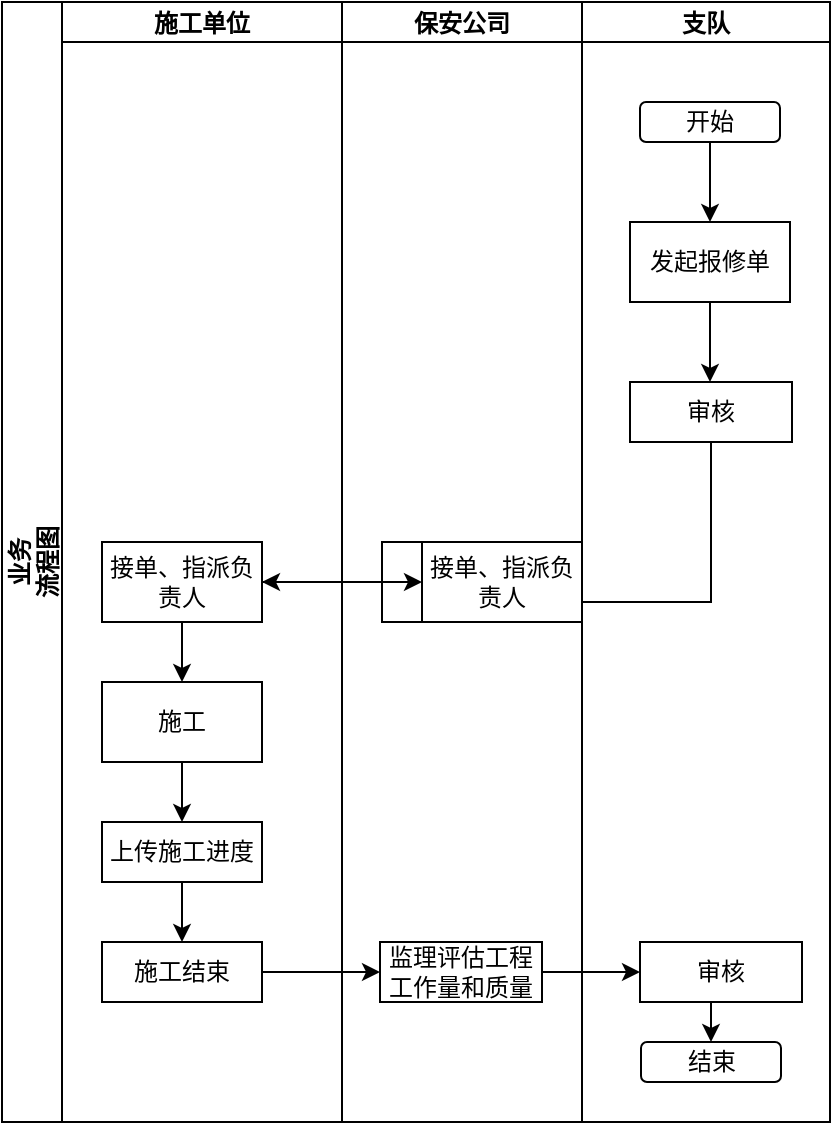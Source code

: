 <mxfile version="21.1.4" type="github">
  <diagram name="第 1 页" id="1-NrpkV6FgpOHMMqy2pU">
    <mxGraphModel dx="2074" dy="1163" grid="1" gridSize="10" guides="1" tooltips="1" connect="1" arrows="1" fold="1" page="1" pageScale="1" pageWidth="827" pageHeight="1169" math="0" shadow="0">
      <root>
        <mxCell id="0" />
        <mxCell id="1" parent="0" />
        <mxCell id="qtXOKEnL0lzx3GWqz_FI-1" value="业务&#xa;流程图" style="swimlane;childLayout=stackLayout;resizeParent=1;resizeParentMax=0;startSize=30;horizontal=0;horizontalStack=1;" parent="1" vertex="1">
          <mxGeometry x="100" y="230" width="414" height="560" as="geometry">
            <mxRectangle x="110" y="230" width="40" height="60" as="alternateBounds" />
          </mxGeometry>
        </mxCell>
        <mxCell id="qtXOKEnL0lzx3GWqz_FI-26" style="edgeStyle=orthogonalEdgeStyle;rounded=0;orthogonalLoop=1;jettySize=auto;html=1;entryX=1;entryY=0.5;entryDx=0;entryDy=0;" parent="qtXOKEnL0lzx3GWqz_FI-1" source="qtXOKEnL0lzx3GWqz_FI-18" target="qtXOKEnL0lzx3GWqz_FI-19" edge="1">
          <mxGeometry relative="1" as="geometry" />
        </mxCell>
        <mxCell id="xyz3goCACFwhmuz9hvEH-7" style="edgeStyle=orthogonalEdgeStyle;rounded=0;orthogonalLoop=1;jettySize=auto;html=1;exitX=0.5;exitY=1;exitDx=0;exitDy=0;entryX=1;entryY=0.75;entryDx=0;entryDy=0;" parent="qtXOKEnL0lzx3GWqz_FI-1" source="Z9ltKsfPP9O1XDe6ewwA-6" target="qtXOKEnL0lzx3GWqz_FI-18" edge="1">
          <mxGeometry relative="1" as="geometry">
            <mxPoint x="271" y="385" as="targetPoint" />
            <Array as="points">
              <mxPoint x="355" y="300" />
            </Array>
          </mxGeometry>
        </mxCell>
        <mxCell id="VCQyi7zgxXKmvEbAi2gr-6" style="edgeStyle=orthogonalEdgeStyle;rounded=0;orthogonalLoop=1;jettySize=auto;html=1;" parent="qtXOKEnL0lzx3GWqz_FI-1" source="VCQyi7zgxXKmvEbAi2gr-1" target="VCQyi7zgxXKmvEbAi2gr-3" edge="1">
          <mxGeometry relative="1" as="geometry" />
        </mxCell>
        <mxCell id="VCQyi7zgxXKmvEbAi2gr-7" style="edgeStyle=orthogonalEdgeStyle;rounded=0;orthogonalLoop=1;jettySize=auto;html=1;entryX=0;entryY=0.5;entryDx=0;entryDy=0;" parent="qtXOKEnL0lzx3GWqz_FI-1" source="VCQyi7zgxXKmvEbAi2gr-3" target="VCQyi7zgxXKmvEbAi2gr-4" edge="1">
          <mxGeometry relative="1" as="geometry" />
        </mxCell>
        <mxCell id="qtXOKEnL0lzx3GWqz_FI-2" value="施工单位" style="swimlane;startSize=20;" parent="qtXOKEnL0lzx3GWqz_FI-1" vertex="1">
          <mxGeometry x="30" width="140" height="560" as="geometry" />
        </mxCell>
        <mxCell id="qtXOKEnL0lzx3GWqz_FI-27" style="edgeStyle=orthogonalEdgeStyle;rounded=0;orthogonalLoop=1;jettySize=auto;html=1;exitX=0.5;exitY=1;exitDx=0;exitDy=0;entryX=0.5;entryY=0;entryDx=0;entryDy=0;" parent="qtXOKEnL0lzx3GWqz_FI-2" source="qtXOKEnL0lzx3GWqz_FI-19" target="qtXOKEnL0lzx3GWqz_FI-20" edge="1">
          <mxGeometry relative="1" as="geometry" />
        </mxCell>
        <mxCell id="qtXOKEnL0lzx3GWqz_FI-19" value="接单、指派负责人" style="rounded=0;whiteSpace=wrap;html=1;" parent="qtXOKEnL0lzx3GWqz_FI-2" vertex="1">
          <mxGeometry x="20" y="270" width="80" height="40" as="geometry" />
        </mxCell>
        <mxCell id="qtXOKEnL0lzx3GWqz_FI-28" style="edgeStyle=orthogonalEdgeStyle;rounded=0;orthogonalLoop=1;jettySize=auto;html=1;exitX=0.5;exitY=1;exitDx=0;exitDy=0;entryX=0.5;entryY=0;entryDx=0;entryDy=0;" parent="qtXOKEnL0lzx3GWqz_FI-2" source="qtXOKEnL0lzx3GWqz_FI-20" target="qtXOKEnL0lzx3GWqz_FI-21" edge="1">
          <mxGeometry relative="1" as="geometry" />
        </mxCell>
        <mxCell id="qtXOKEnL0lzx3GWqz_FI-20" value="施工" style="rounded=0;whiteSpace=wrap;html=1;" parent="qtXOKEnL0lzx3GWqz_FI-2" vertex="1">
          <mxGeometry x="20" y="340" width="80" height="40" as="geometry" />
        </mxCell>
        <mxCell id="VCQyi7zgxXKmvEbAi2gr-2" value="" style="edgeStyle=orthogonalEdgeStyle;rounded=0;orthogonalLoop=1;jettySize=auto;html=1;" parent="qtXOKEnL0lzx3GWqz_FI-2" source="qtXOKEnL0lzx3GWqz_FI-21" target="VCQyi7zgxXKmvEbAi2gr-1" edge="1">
          <mxGeometry relative="1" as="geometry" />
        </mxCell>
        <mxCell id="qtXOKEnL0lzx3GWqz_FI-21" value="上传施工进度" style="rounded=0;whiteSpace=wrap;html=1;" parent="qtXOKEnL0lzx3GWqz_FI-2" vertex="1">
          <mxGeometry x="20" y="410" width="80" height="30" as="geometry" />
        </mxCell>
        <mxCell id="VCQyi7zgxXKmvEbAi2gr-1" value="施工结束" style="rounded=0;whiteSpace=wrap;html=1;" parent="qtXOKEnL0lzx3GWqz_FI-2" vertex="1">
          <mxGeometry x="20" y="470" width="80" height="30" as="geometry" />
        </mxCell>
        <mxCell id="qtXOKEnL0lzx3GWqz_FI-3" value="保安公司" style="swimlane;startSize=20;" parent="qtXOKEnL0lzx3GWqz_FI-1" vertex="1">
          <mxGeometry x="170" width="120" height="560" as="geometry" />
        </mxCell>
        <mxCell id="qtXOKEnL0lzx3GWqz_FI-18" value="派单" style="rounded=0;whiteSpace=wrap;html=1;" parent="qtXOKEnL0lzx3GWqz_FI-3" vertex="1">
          <mxGeometry x="20" y="270" width="80" height="40" as="geometry" />
        </mxCell>
        <mxCell id="VCQyi7zgxXKmvEbAi2gr-3" value="监理评估工程工作量和质量" style="rounded=0;whiteSpace=wrap;html=1;" parent="qtXOKEnL0lzx3GWqz_FI-3" vertex="1">
          <mxGeometry x="19" y="470" width="81" height="30" as="geometry" />
        </mxCell>
        <mxCell id="qtXOKEnL0lzx3GWqz_FI-4" value="支队" style="swimlane;startSize=20;" parent="qtXOKEnL0lzx3GWqz_FI-1" vertex="1">
          <mxGeometry x="290" width="124" height="560" as="geometry" />
        </mxCell>
        <mxCell id="qtXOKEnL0lzx3GWqz_FI-6" value="发起报修单" style="rounded=0;whiteSpace=wrap;html=1;" parent="qtXOKEnL0lzx3GWqz_FI-4" vertex="1">
          <mxGeometry x="24" y="110" width="80" height="40" as="geometry" />
        </mxCell>
        <mxCell id="qtXOKEnL0lzx3GWqz_FI-5" value="开始" style="rounded=1;whiteSpace=wrap;html=1;" parent="qtXOKEnL0lzx3GWqz_FI-4" vertex="1">
          <mxGeometry x="29" y="50" width="70" height="20" as="geometry" />
        </mxCell>
        <mxCell id="qtXOKEnL0lzx3GWqz_FI-7" style="edgeStyle=orthogonalEdgeStyle;rounded=0;orthogonalLoop=1;jettySize=auto;html=1;exitX=0.5;exitY=1;exitDx=0;exitDy=0;entryX=0.5;entryY=0;entryDx=0;entryDy=0;" parent="qtXOKEnL0lzx3GWqz_FI-4" source="qtXOKEnL0lzx3GWqz_FI-5" target="qtXOKEnL0lzx3GWqz_FI-6" edge="1">
          <mxGeometry relative="1" as="geometry" />
        </mxCell>
        <mxCell id="Z9ltKsfPP9O1XDe6ewwA-5" style="edgeStyle=orthogonalEdgeStyle;rounded=0;orthogonalLoop=1;jettySize=auto;html=1;exitX=0.5;exitY=1;exitDx=0;exitDy=0;entryX=0.5;entryY=0;entryDx=0;entryDy=0;" parent="qtXOKEnL0lzx3GWqz_FI-4" source="qtXOKEnL0lzx3GWqz_FI-6" edge="1">
          <mxGeometry relative="1" as="geometry">
            <mxPoint x="64" y="190" as="targetPoint" />
          </mxGeometry>
        </mxCell>
        <mxCell id="Z9ltKsfPP9O1XDe6ewwA-6" value="审核" style="rounded=0;whiteSpace=wrap;html=1;" parent="qtXOKEnL0lzx3GWqz_FI-4" vertex="1">
          <mxGeometry x="24" y="190" width="81" height="30" as="geometry" />
        </mxCell>
        <mxCell id="qtXOKEnL0lzx3GWqz_FI-22" value="结束" style="rounded=1;whiteSpace=wrap;html=1;" parent="qtXOKEnL0lzx3GWqz_FI-4" vertex="1">
          <mxGeometry x="29.5" y="520" width="70" height="20" as="geometry" />
        </mxCell>
        <mxCell id="VCQyi7zgxXKmvEbAi2gr-8" style="edgeStyle=orthogonalEdgeStyle;rounded=0;orthogonalLoop=1;jettySize=auto;html=1;exitX=0.5;exitY=1;exitDx=0;exitDy=0;entryX=0.5;entryY=0;entryDx=0;entryDy=0;" parent="qtXOKEnL0lzx3GWqz_FI-4" source="VCQyi7zgxXKmvEbAi2gr-4" target="qtXOKEnL0lzx3GWqz_FI-22" edge="1">
          <mxGeometry relative="1" as="geometry" />
        </mxCell>
        <mxCell id="VCQyi7zgxXKmvEbAi2gr-4" value="审核" style="rounded=0;whiteSpace=wrap;html=1;" parent="qtXOKEnL0lzx3GWqz_FI-4" vertex="1">
          <mxGeometry x="29" y="470" width="81" height="30" as="geometry" />
        </mxCell>
        <mxCell id="smtm9oCw_sOXxDsldvj--1" value="接单、指派负责人" style="rounded=0;whiteSpace=wrap;html=1;" vertex="1" parent="1">
          <mxGeometry x="310" y="500" width="80" height="40" as="geometry" />
        </mxCell>
        <mxCell id="smtm9oCw_sOXxDsldvj--2" value="" style="edgeStyle=orthogonalEdgeStyle;rounded=0;orthogonalLoop=1;jettySize=auto;html=1;" edge="1" parent="1" source="qtXOKEnL0lzx3GWqz_FI-19" target="smtm9oCw_sOXxDsldvj--1">
          <mxGeometry relative="1" as="geometry" />
        </mxCell>
      </root>
    </mxGraphModel>
  </diagram>
</mxfile>
